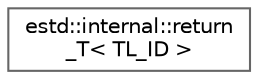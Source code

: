 digraph "Graphical Class Hierarchy"
{
 // LATEX_PDF_SIZE
  bgcolor="transparent";
  edge [fontname=Helvetica,fontsize=10,labelfontname=Helvetica,labelfontsize=10];
  node [fontname=Helvetica,fontsize=10,shape=box,height=0.2,width=0.4];
  rankdir="LR";
  Node0 [id="Node000000",label="estd::internal::return\l_T\< TL_ID \>",height=0.2,width=0.4,color="grey40", fillcolor="white", style="filled",URL="$d1/d34/structestd_1_1internal_1_1return__T.html",tooltip=" "];
}
